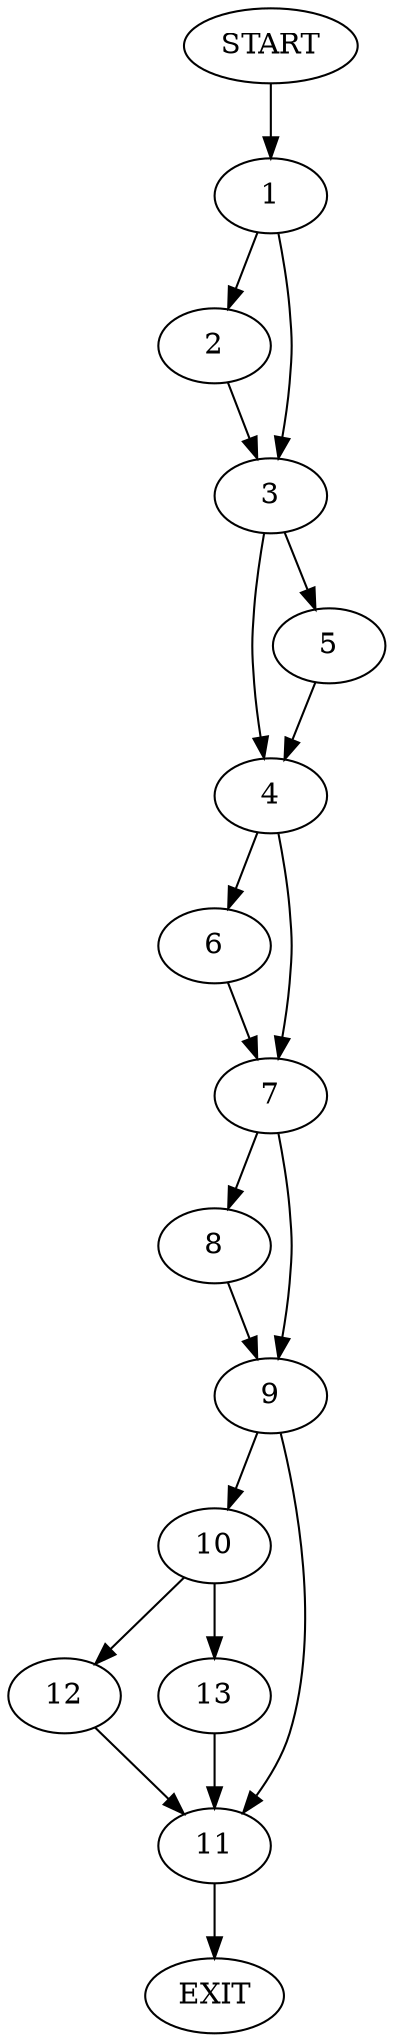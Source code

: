 digraph {
0 [label="START"]
14 [label="EXIT"]
0 -> 1
1 -> 2
1 -> 3
3 -> 4
3 -> 5
2 -> 3
4 -> 6
4 -> 7
5 -> 4
7 -> 8
7 -> 9
6 -> 7
8 -> 9
9 -> 10
9 -> 11
11 -> 14
10 -> 12
10 -> 13
13 -> 11
12 -> 11
}
